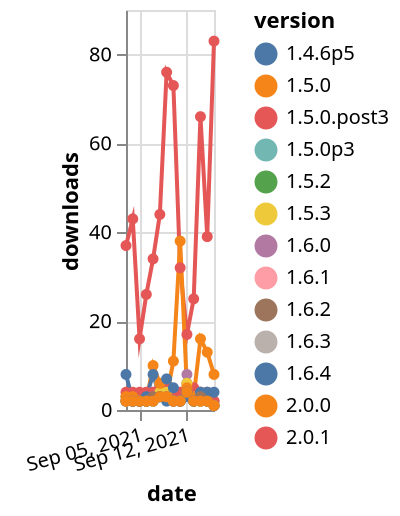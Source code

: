 {"$schema": "https://vega.github.io/schema/vega-lite/v5.json", "description": "A simple bar chart with embedded data.", "data": {"values": [{"date": "2021-09-03", "total": 4624, "delta": 3, "version": "1.5.2"}, {"date": "2021-09-04", "total": 4626, "delta": 2, "version": "1.5.2"}, {"date": "2021-09-05", "total": 4628, "delta": 2, "version": "1.5.2"}, {"date": "2021-09-06", "total": 4630, "delta": 2, "version": "1.5.2"}, {"date": "2021-09-07", "total": 4632, "delta": 2, "version": "1.5.2"}, {"date": "2021-09-08", "total": 4635, "delta": 3, "version": "1.5.2"}, {"date": "2021-09-09", "total": 4638, "delta": 3, "version": "1.5.2"}, {"date": "2021-09-10", "total": 4641, "delta": 3, "version": "1.5.2"}, {"date": "2021-09-11", "total": 4643, "delta": 2, "version": "1.5.2"}, {"date": "2021-09-12", "total": 4647, "delta": 4, "version": "1.5.2"}, {"date": "2021-09-13", "total": 4650, "delta": 3, "version": "1.5.2"}, {"date": "2021-09-14", "total": 4652, "delta": 2, "version": "1.5.2"}, {"date": "2021-09-15", "total": 4655, "delta": 3, "version": "1.5.2"}, {"date": "2021-09-16", "total": 4656, "delta": 1, "version": "1.5.2"}, {"date": "2021-09-03", "total": 8904, "delta": 2, "version": "1.6.0"}, {"date": "2021-09-04", "total": 8906, "delta": 2, "version": "1.6.0"}, {"date": "2021-09-05", "total": 8908, "delta": 2, "version": "1.6.0"}, {"date": "2021-09-06", "total": 8910, "delta": 2, "version": "1.6.0"}, {"date": "2021-09-07", "total": 8912, "delta": 2, "version": "1.6.0"}, {"date": "2021-09-08", "total": 8917, "delta": 5, "version": "1.6.0"}, {"date": "2021-09-09", "total": 8922, "delta": 5, "version": "1.6.0"}, {"date": "2021-09-10", "total": 8924, "delta": 2, "version": "1.6.0"}, {"date": "2021-09-11", "total": 8926, "delta": 2, "version": "1.6.0"}, {"date": "2021-09-12", "total": 8934, "delta": 8, "version": "1.6.0"}, {"date": "2021-09-13", "total": 8936, "delta": 2, "version": "1.6.0"}, {"date": "2021-09-14", "total": 8938, "delta": 2, "version": "1.6.0"}, {"date": "2021-09-15", "total": 8940, "delta": 2, "version": "1.6.0"}, {"date": "2021-09-16", "total": 8941, "delta": 1, "version": "1.6.0"}, {"date": "2021-09-03", "total": 31583, "delta": 2, "version": "1.6.1"}, {"date": "2021-09-04", "total": 31585, "delta": 2, "version": "1.6.1"}, {"date": "2021-09-05", "total": 31588, "delta": 3, "version": "1.6.1"}, {"date": "2021-09-06", "total": 31590, "delta": 2, "version": "1.6.1"}, {"date": "2021-09-07", "total": 31592, "delta": 2, "version": "1.6.1"}, {"date": "2021-09-08", "total": 31595, "delta": 3, "version": "1.6.1"}, {"date": "2021-09-09", "total": 31599, "delta": 4, "version": "1.6.1"}, {"date": "2021-09-10", "total": 31601, "delta": 2, "version": "1.6.1"}, {"date": "2021-09-11", "total": 31603, "delta": 2, "version": "1.6.1"}, {"date": "2021-09-12", "total": 31608, "delta": 5, "version": "1.6.1"}, {"date": "2021-09-13", "total": 31610, "delta": 2, "version": "1.6.1"}, {"date": "2021-09-14", "total": 31612, "delta": 2, "version": "1.6.1"}, {"date": "2021-09-15", "total": 31614, "delta": 2, "version": "1.6.1"}, {"date": "2021-09-16", "total": 31616, "delta": 2, "version": "1.6.1"}, {"date": "2021-09-03", "total": 30938, "delta": 2, "version": "1.6.3"}, {"date": "2021-09-04", "total": 30940, "delta": 2, "version": "1.6.3"}, {"date": "2021-09-05", "total": 30942, "delta": 2, "version": "1.6.3"}, {"date": "2021-09-06", "total": 30945, "delta": 3, "version": "1.6.3"}, {"date": "2021-09-07", "total": 30947, "delta": 2, "version": "1.6.3"}, {"date": "2021-09-08", "total": 30953, "delta": 6, "version": "1.6.3"}, {"date": "2021-09-09", "total": 30957, "delta": 4, "version": "1.6.3"}, {"date": "2021-09-10", "total": 30961, "delta": 4, "version": "1.6.3"}, {"date": "2021-09-11", "total": 30963, "delta": 2, "version": "1.6.3"}, {"date": "2021-09-12", "total": 30969, "delta": 6, "version": "1.6.3"}, {"date": "2021-09-13", "total": 30972, "delta": 3, "version": "1.6.3"}, {"date": "2021-09-14", "total": 30976, "delta": 4, "version": "1.6.3"}, {"date": "2021-09-15", "total": 30978, "delta": 2, "version": "1.6.3"}, {"date": "2021-09-16", "total": 30980, "delta": 2, "version": "1.6.3"}, {"date": "2021-09-03", "total": 8788, "delta": 4, "version": "1.5.0.post3"}, {"date": "2021-09-04", "total": 8792, "delta": 4, "version": "1.5.0.post3"}, {"date": "2021-09-05", "total": 8796, "delta": 4, "version": "1.5.0.post3"}, {"date": "2021-09-06", "total": 8800, "delta": 4, "version": "1.5.0.post3"}, {"date": "2021-09-07", "total": 8804, "delta": 4, "version": "1.5.0.post3"}, {"date": "2021-09-08", "total": 8809, "delta": 5, "version": "1.5.0.post3"}, {"date": "2021-09-09", "total": 8814, "delta": 5, "version": "1.5.0.post3"}, {"date": "2021-09-10", "total": 8818, "delta": 4, "version": "1.5.0.post3"}, {"date": "2021-09-11", "total": 8822, "delta": 4, "version": "1.5.0.post3"}, {"date": "2021-09-12", "total": 8828, "delta": 6, "version": "1.5.0.post3"}, {"date": "2021-09-13", "total": 8833, "delta": 5, "version": "1.5.0.post3"}, {"date": "2021-09-14", "total": 8837, "delta": 4, "version": "1.5.0.post3"}, {"date": "2021-09-15", "total": 8841, "delta": 4, "version": "1.5.0.post3"}, {"date": "2021-09-16", "total": 8843, "delta": 2, "version": "1.5.0.post3"}, {"date": "2021-09-03", "total": 3197, "delta": 2, "version": "1.4.6p5"}, {"date": "2021-09-04", "total": 3199, "delta": 2, "version": "1.4.6p5"}, {"date": "2021-09-05", "total": 3201, "delta": 2, "version": "1.4.6p5"}, {"date": "2021-09-06", "total": 3203, "delta": 2, "version": "1.4.6p5"}, {"date": "2021-09-07", "total": 3205, "delta": 2, "version": "1.4.6p5"}, {"date": "2021-09-08", "total": 3208, "delta": 3, "version": "1.4.6p5"}, {"date": "2021-09-09", "total": 3210, "delta": 2, "version": "1.4.6p5"}, {"date": "2021-09-10", "total": 3212, "delta": 2, "version": "1.4.6p5"}, {"date": "2021-09-11", "total": 3214, "delta": 2, "version": "1.4.6p5"}, {"date": "2021-09-12", "total": 3217, "delta": 3, "version": "1.4.6p5"}, {"date": "2021-09-13", "total": 3219, "delta": 2, "version": "1.4.6p5"}, {"date": "2021-09-14", "total": 3221, "delta": 2, "version": "1.4.6p5"}, {"date": "2021-09-15", "total": 3223, "delta": 2, "version": "1.4.6p5"}, {"date": "2021-09-16", "total": 3224, "delta": 1, "version": "1.4.6p5"}, {"date": "2021-09-03", "total": 2652, "delta": 2, "version": "1.5.0p3"}, {"date": "2021-09-04", "total": 2654, "delta": 2, "version": "1.5.0p3"}, {"date": "2021-09-05", "total": 2656, "delta": 2, "version": "1.5.0p3"}, {"date": "2021-09-06", "total": 2658, "delta": 2, "version": "1.5.0p3"}, {"date": "2021-09-07", "total": 2660, "delta": 2, "version": "1.5.0p3"}, {"date": "2021-09-08", "total": 2663, "delta": 3, "version": "1.5.0p3"}, {"date": "2021-09-09", "total": 2666, "delta": 3, "version": "1.5.0p3"}, {"date": "2021-09-10", "total": 2668, "delta": 2, "version": "1.5.0p3"}, {"date": "2021-09-11", "total": 2670, "delta": 2, "version": "1.5.0p3"}, {"date": "2021-09-12", "total": 2674, "delta": 4, "version": "1.5.0p3"}, {"date": "2021-09-13", "total": 2676, "delta": 2, "version": "1.5.0p3"}, {"date": "2021-09-14", "total": 2678, "delta": 2, "version": "1.5.0p3"}, {"date": "2021-09-15", "total": 2680, "delta": 2, "version": "1.5.0p3"}, {"date": "2021-09-16", "total": 2681, "delta": 1, "version": "1.5.0p3"}, {"date": "2021-09-03", "total": 6313, "delta": 2, "version": "1.5.3"}, {"date": "2021-09-04", "total": 6315, "delta": 2, "version": "1.5.3"}, {"date": "2021-09-05", "total": 6317, "delta": 2, "version": "1.5.3"}, {"date": "2021-09-06", "total": 6319, "delta": 2, "version": "1.5.3"}, {"date": "2021-09-07", "total": 6321, "delta": 2, "version": "1.5.3"}, {"date": "2021-09-08", "total": 6325, "delta": 4, "version": "1.5.3"}, {"date": "2021-09-09", "total": 6329, "delta": 4, "version": "1.5.3"}, {"date": "2021-09-10", "total": 6331, "delta": 2, "version": "1.5.3"}, {"date": "2021-09-11", "total": 6333, "delta": 2, "version": "1.5.3"}, {"date": "2021-09-12", "total": 6339, "delta": 6, "version": "1.5.3"}, {"date": "2021-09-13", "total": 6341, "delta": 2, "version": "1.5.3"}, {"date": "2021-09-14", "total": 6343, "delta": 2, "version": "1.5.3"}, {"date": "2021-09-15", "total": 6345, "delta": 2, "version": "1.5.3"}, {"date": "2021-09-16", "total": 6346, "delta": 1, "version": "1.5.3"}, {"date": "2021-09-03", "total": 22427, "delta": 37, "version": "2.0.1"}, {"date": "2021-09-04", "total": 22470, "delta": 43, "version": "2.0.1"}, {"date": "2021-09-05", "total": 22486, "delta": 16, "version": "2.0.1"}, {"date": "2021-09-06", "total": 22512, "delta": 26, "version": "2.0.1"}, {"date": "2021-09-07", "total": 22546, "delta": 34, "version": "2.0.1"}, {"date": "2021-09-08", "total": 22590, "delta": 44, "version": "2.0.1"}, {"date": "2021-09-09", "total": 22666, "delta": 76, "version": "2.0.1"}, {"date": "2021-09-10", "total": 22739, "delta": 73, "version": "2.0.1"}, {"date": "2021-09-11", "total": 22771, "delta": 32, "version": "2.0.1"}, {"date": "2021-09-12", "total": 22788, "delta": 17, "version": "2.0.1"}, {"date": "2021-09-13", "total": 22813, "delta": 25, "version": "2.0.1"}, {"date": "2021-09-14", "total": 22879, "delta": 66, "version": "2.0.1"}, {"date": "2021-09-15", "total": 22918, "delta": 39, "version": "2.0.1"}, {"date": "2021-09-16", "total": 23001, "delta": 83, "version": "2.0.1"}, {"date": "2021-09-03", "total": 12016, "delta": 3, "version": "2.0.0"}, {"date": "2021-09-04", "total": 12019, "delta": 3, "version": "2.0.0"}, {"date": "2021-09-05", "total": 12021, "delta": 2, "version": "2.0.0"}, {"date": "2021-09-06", "total": 12023, "delta": 2, "version": "2.0.0"}, {"date": "2021-09-07", "total": 12033, "delta": 10, "version": "2.0.0"}, {"date": "2021-09-08", "total": 12039, "delta": 6, "version": "2.0.0"}, {"date": "2021-09-09", "total": 12042, "delta": 3, "version": "2.0.0"}, {"date": "2021-09-10", "total": 12053, "delta": 11, "version": "2.0.0"}, {"date": "2021-09-11", "total": 12091, "delta": 38, "version": "2.0.0"}, {"date": "2021-09-12", "total": 12096, "delta": 5, "version": "2.0.0"}, {"date": "2021-09-13", "total": 12099, "delta": 3, "version": "2.0.0"}, {"date": "2021-09-14", "total": 12115, "delta": 16, "version": "2.0.0"}, {"date": "2021-09-15", "total": 12128, "delta": 13, "version": "2.0.0"}, {"date": "2021-09-16", "total": 12136, "delta": 8, "version": "2.0.0"}, {"date": "2021-09-03", "total": 21237, "delta": 8, "version": "1.6.4"}, {"date": "2021-09-04", "total": 21239, "delta": 2, "version": "1.6.4"}, {"date": "2021-09-05", "total": 21241, "delta": 2, "version": "1.6.4"}, {"date": "2021-09-06", "total": 21244, "delta": 3, "version": "1.6.4"}, {"date": "2021-09-07", "total": 21252, "delta": 8, "version": "1.6.4"}, {"date": "2021-09-08", "total": 21255, "delta": 3, "version": "1.6.4"}, {"date": "2021-09-09", "total": 21262, "delta": 7, "version": "1.6.4"}, {"date": "2021-09-10", "total": 21267, "delta": 5, "version": "1.6.4"}, {"date": "2021-09-11", "total": 21269, "delta": 2, "version": "1.6.4"}, {"date": "2021-09-12", "total": 21273, "delta": 4, "version": "1.6.4"}, {"date": "2021-09-13", "total": 21275, "delta": 2, "version": "1.6.4"}, {"date": "2021-09-14", "total": 21279, "delta": 4, "version": "1.6.4"}, {"date": "2021-09-15", "total": 21283, "delta": 4, "version": "1.6.4"}, {"date": "2021-09-16", "total": 21287, "delta": 4, "version": "1.6.4"}, {"date": "2021-09-03", "total": 6429, "delta": 2, "version": "1.6.2"}, {"date": "2021-09-04", "total": 6431, "delta": 2, "version": "1.6.2"}, {"date": "2021-09-05", "total": 6433, "delta": 2, "version": "1.6.2"}, {"date": "2021-09-06", "total": 6435, "delta": 2, "version": "1.6.2"}, {"date": "2021-09-07", "total": 6438, "delta": 3, "version": "1.6.2"}, {"date": "2021-09-08", "total": 6441, "delta": 3, "version": "1.6.2"}, {"date": "2021-09-09", "total": 6444, "delta": 3, "version": "1.6.2"}, {"date": "2021-09-10", "total": 6446, "delta": 2, "version": "1.6.2"}, {"date": "2021-09-11", "total": 6448, "delta": 2, "version": "1.6.2"}, {"date": "2021-09-12", "total": 6452, "delta": 4, "version": "1.6.2"}, {"date": "2021-09-13", "total": 6454, "delta": 2, "version": "1.6.2"}, {"date": "2021-09-14", "total": 6457, "delta": 3, "version": "1.6.2"}, {"date": "2021-09-15", "total": 6459, "delta": 2, "version": "1.6.2"}, {"date": "2021-09-16", "total": 6460, "delta": 1, "version": "1.6.2"}, {"date": "2021-09-03", "total": 3876, "delta": 2, "version": "1.5.0"}, {"date": "2021-09-04", "total": 3878, "delta": 2, "version": "1.5.0"}, {"date": "2021-09-05", "total": 3880, "delta": 2, "version": "1.5.0"}, {"date": "2021-09-06", "total": 3882, "delta": 2, "version": "1.5.0"}, {"date": "2021-09-07", "total": 3884, "delta": 2, "version": "1.5.0"}, {"date": "2021-09-08", "total": 3887, "delta": 3, "version": "1.5.0"}, {"date": "2021-09-09", "total": 3890, "delta": 3, "version": "1.5.0"}, {"date": "2021-09-10", "total": 3892, "delta": 2, "version": "1.5.0"}, {"date": "2021-09-11", "total": 3894, "delta": 2, "version": "1.5.0"}, {"date": "2021-09-12", "total": 3898, "delta": 4, "version": "1.5.0"}, {"date": "2021-09-13", "total": 3900, "delta": 2, "version": "1.5.0"}, {"date": "2021-09-14", "total": 3902, "delta": 2, "version": "1.5.0"}, {"date": "2021-09-15", "total": 3904, "delta": 2, "version": "1.5.0"}, {"date": "2021-09-16", "total": 3905, "delta": 1, "version": "1.5.0"}]}, "width": "container", "mark": {"type": "line", "point": {"filled": true}}, "encoding": {"x": {"field": "date", "type": "temporal", "timeUnit": "yearmonthdate", "title": "date", "axis": {"labelAngle": -15}}, "y": {"field": "delta", "type": "quantitative", "title": "downloads"}, "color": {"field": "version", "type": "nominal"}, "tooltip": {"field": "delta"}}}